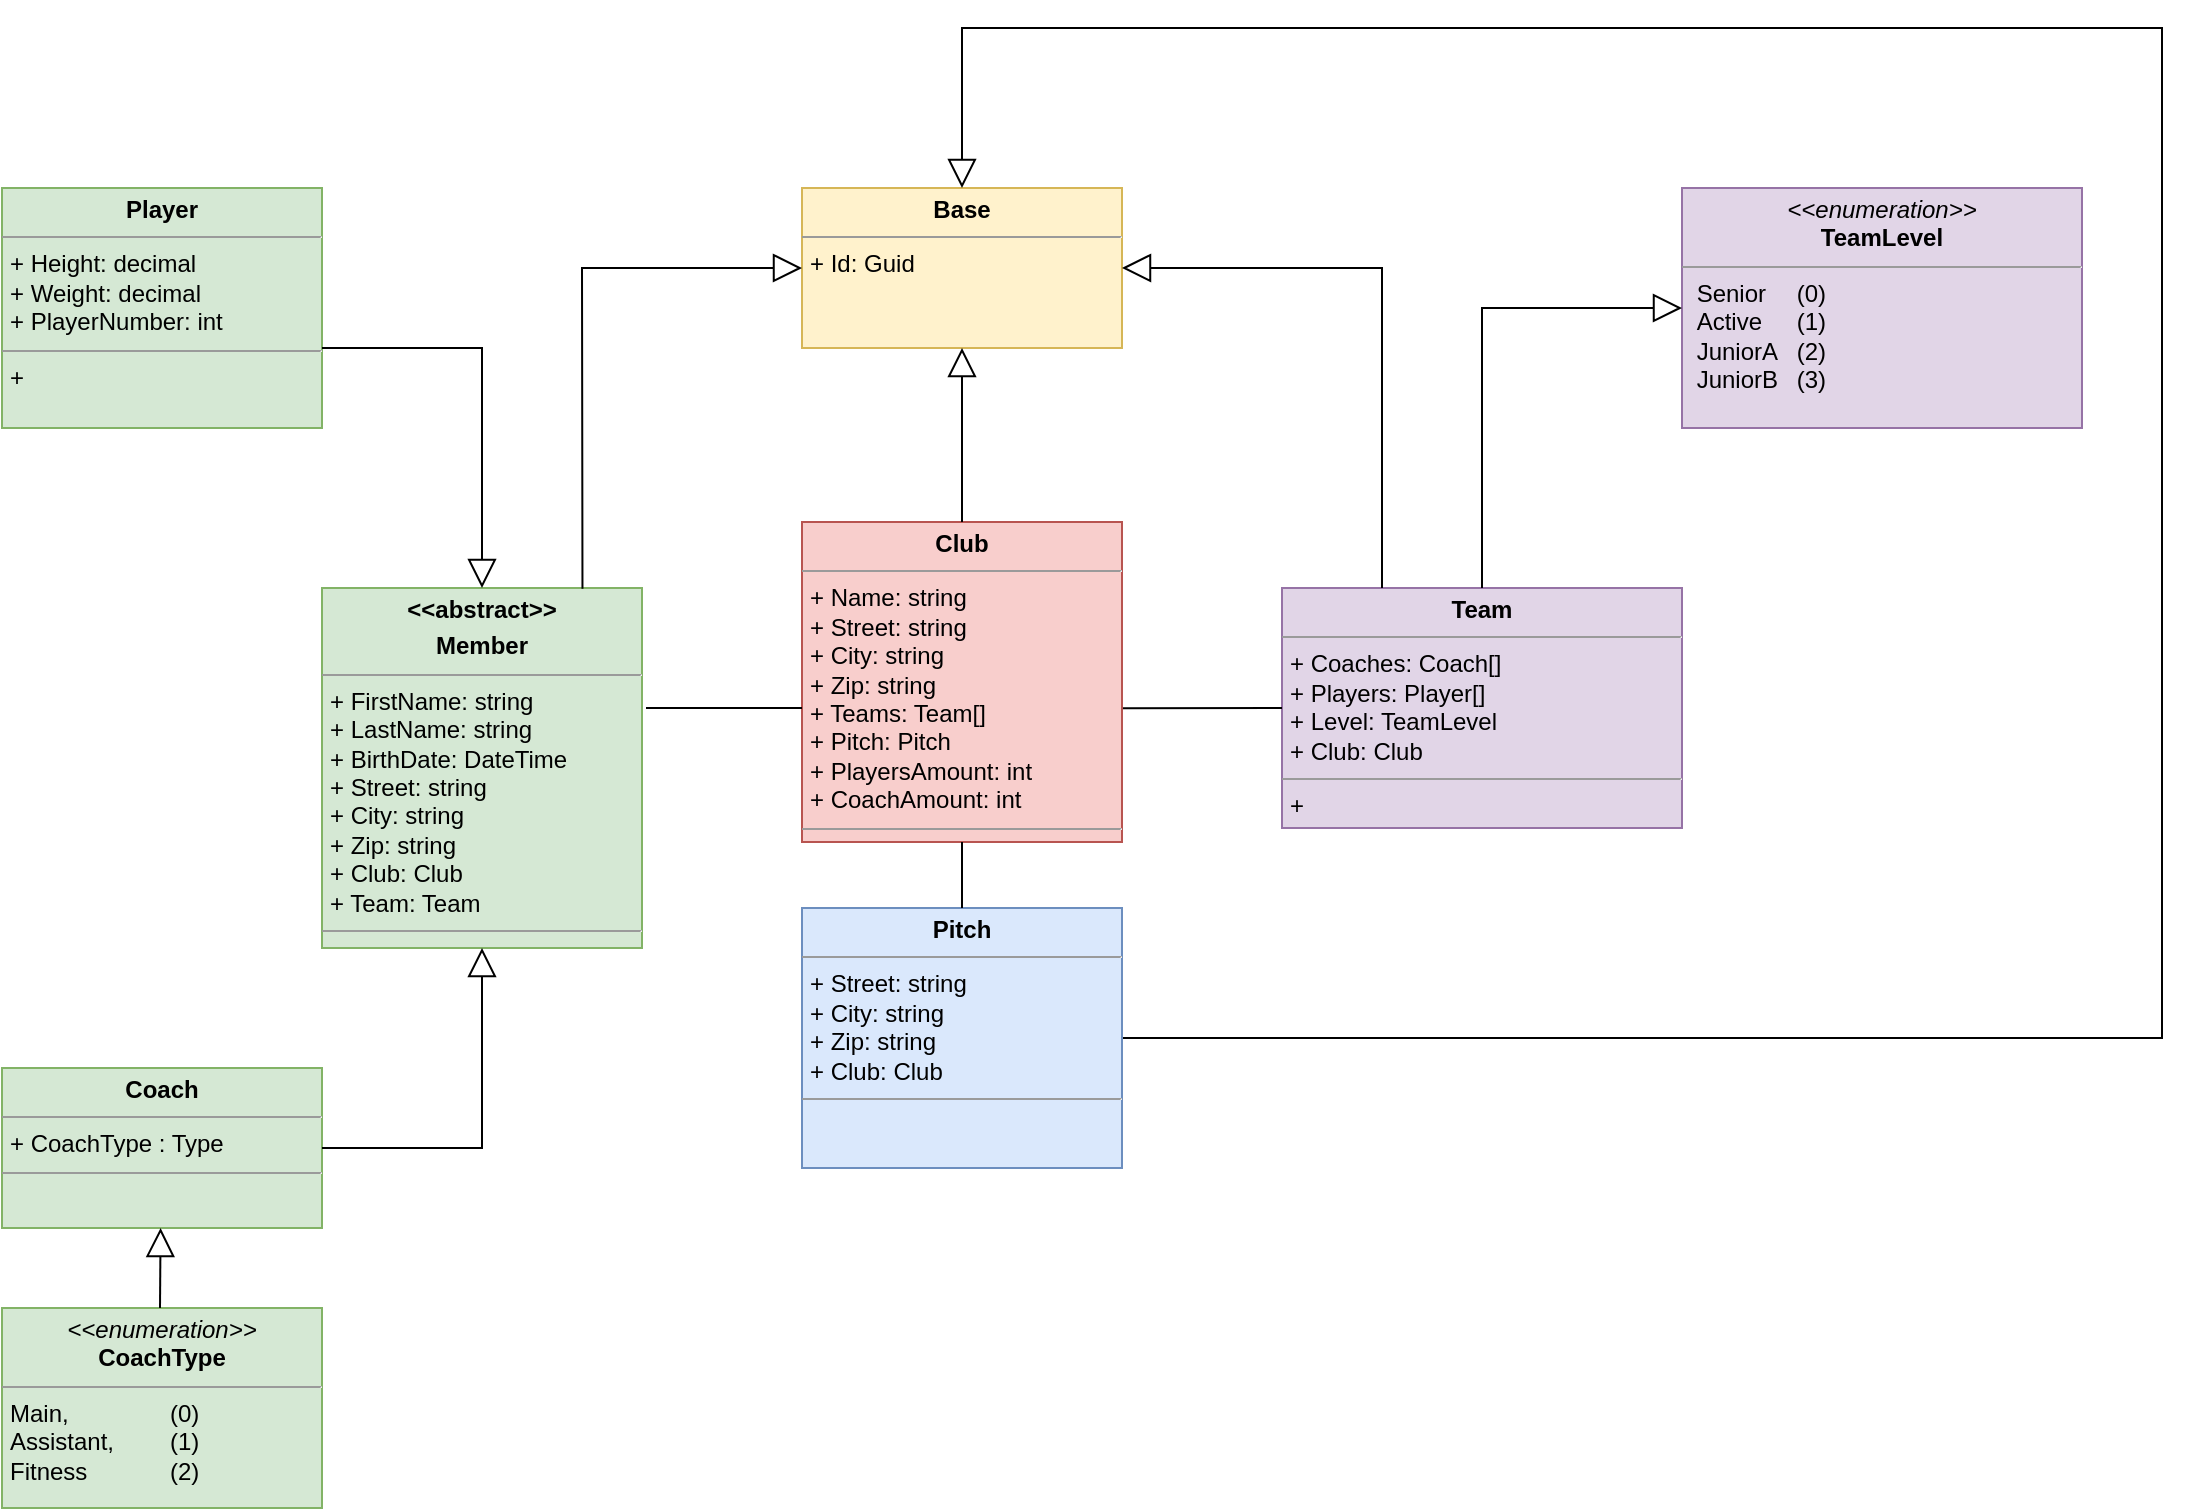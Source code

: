 <mxfile version="16.4.0" type="device"><diagram id="C5RBs43oDa-KdzZeNtuy" name="Klassendiagramm"><mxGraphModel dx="1117" dy="901" grid="1" gridSize="10" guides="1" tooltips="1" connect="1" arrows="1" fold="1" page="1" pageScale="1" pageWidth="1654" pageHeight="1169" math="0" shadow="0"><root><mxCell id="WIyWlLk6GJQsqaUBKTNV-0"/><mxCell id="WIyWlLk6GJQsqaUBKTNV-1" parent="WIyWlLk6GJQsqaUBKTNV-0"/><mxCell id="Hds3xSbzl-kconwzZbgI-15" value="&lt;p style=&quot;margin: 0px ; margin-top: 4px ; text-align: center&quot;&gt;&lt;b&gt;Club&lt;/b&gt;&lt;/p&gt;&lt;hr size=&quot;1&quot;&gt;&lt;p style=&quot;margin: 0px ; margin-left: 4px&quot;&gt;+ Name: string&lt;/p&gt;&lt;p style=&quot;margin: 0px ; margin-left: 4px&quot;&gt;+ Street: string&lt;/p&gt;&lt;p style=&quot;margin: 0px 0px 0px 4px&quot;&gt;+ City: string&lt;/p&gt;&lt;div&gt;&lt;p style=&quot;margin: 0px 0px 0px 4px&quot;&gt;+ Zip: string&lt;/p&gt;&lt;/div&gt;&lt;p style=&quot;margin: 0px ; margin-left: 4px&quot;&gt;+ Teams: Team[]&lt;/p&gt;&lt;p style=&quot;margin: 0px ; margin-left: 4px&quot;&gt;+ Pitch: Pitch&lt;/p&gt;&lt;p style=&quot;margin: 0px ; margin-left: 4px&quot;&gt;+ PlayersAmount: int&lt;/p&gt;&lt;p style=&quot;margin: 0px ; margin-left: 4px&quot;&gt;+ CoachAmount: int&lt;/p&gt;&lt;hr size=&quot;1&quot;&gt;&lt;p style=&quot;margin: 0px ; margin-left: 4px&quot;&gt;&lt;br&gt;&lt;/p&gt;" style="verticalAlign=top;align=left;overflow=fill;fontSize=12;fontFamily=Helvetica;html=1;fillColor=#f8cecc;strokeColor=#b85450;" parent="WIyWlLk6GJQsqaUBKTNV-1" vertex="1"><mxGeometry x="720" y="447" width="160" height="160" as="geometry"/></mxCell><mxCell id="Hds3xSbzl-kconwzZbgI-21" value="&lt;p style=&quot;margin: 0px ; margin-top: 4px ; text-align: center&quot;&gt;&lt;b&gt;Team&lt;/b&gt;&lt;/p&gt;&lt;hr size=&quot;1&quot;&gt;&lt;p style=&quot;margin: 0px ; margin-left: 4px&quot;&gt;+ Coaches: Coach[]&lt;/p&gt;&lt;p style=&quot;margin: 0px ; margin-left: 4px&quot;&gt;+ Players: Player[]&lt;/p&gt;&lt;p style=&quot;margin: 0px ; margin-left: 4px&quot;&gt;&lt;span&gt;+ Level: TeamLevel&lt;/span&gt;&lt;br&gt;&lt;/p&gt;&lt;p style=&quot;margin: 0px ; margin-left: 4px&quot;&gt;&lt;span&gt;+ Club: Club&lt;/span&gt;&lt;/p&gt;&lt;hr size=&quot;1&quot;&gt;&lt;p style=&quot;margin: 0px ; margin-left: 4px&quot;&gt;+&amp;nbsp;&lt;/p&gt;" style="verticalAlign=top;align=left;overflow=fill;fontSize=12;fontFamily=Helvetica;html=1;fillColor=#e1d5e7;strokeColor=#9673a6;" parent="WIyWlLk6GJQsqaUBKTNV-1" vertex="1"><mxGeometry x="960" y="480" width="200" height="120" as="geometry"/></mxCell><mxCell id="Hds3xSbzl-kconwzZbgI-22" value="&lt;p style=&quot;margin: 0px ; margin-top: 4px ; text-align: center&quot;&gt;&lt;i&gt;&amp;lt;&amp;lt;enumeration&amp;gt;&amp;gt;&lt;/i&gt;&lt;br&gt;&lt;b&gt;TeamLevel&lt;/b&gt;&lt;/p&gt;&lt;hr size=&quot;1&quot;&gt;&lt;p style=&quot;margin: 0px ; margin-left: 4px&quot;&gt;&amp;nbsp;Senior &lt;span style=&quot;white-space: pre&quot;&gt;&#9;&lt;/span&gt;(0)&lt;br&gt;&amp;nbsp;Active &lt;span style=&quot;white-space: pre&quot;&gt;&#9;&lt;/span&gt;(1)&lt;/p&gt;&lt;p style=&quot;margin: 0px ; margin-left: 4px&quot;&gt;&amp;nbsp;JuniorA &lt;span style=&quot;white-space: pre&quot;&gt;&#9;&lt;/span&gt;(2)&lt;/p&gt;&lt;p style=&quot;margin: 0px ; margin-left: 4px&quot;&gt;&amp;nbsp;JuniorB &lt;span style=&quot;white-space: pre&quot;&gt;&#9;&lt;/span&gt;(3)&lt;/p&gt;&lt;p style=&quot;margin: 0px ; margin-left: 4px&quot;&gt;&lt;br&gt;&lt;/p&gt;" style="verticalAlign=top;align=left;overflow=fill;fontSize=12;fontFamily=Helvetica;html=1;fillColor=#e1d5e7;strokeColor=#9673a6;" parent="WIyWlLk6GJQsqaUBKTNV-1" vertex="1"><mxGeometry x="1160" y="280" width="200" height="120" as="geometry"/></mxCell><mxCell id="Hds3xSbzl-kconwzZbgI-23" value="&lt;p style=&quot;margin: 0px ; margin-top: 4px ; text-align: center&quot;&gt;&lt;b&gt;&amp;lt;&amp;lt;abstract&amp;gt;&amp;gt;&lt;/b&gt;&lt;/p&gt;&lt;p style=&quot;margin: 0px ; margin-top: 4px ; text-align: center&quot;&gt;&lt;b&gt;Member&lt;/b&gt;&lt;/p&gt;&lt;hr size=&quot;1&quot;&gt;&lt;p style=&quot;margin: 0px ; margin-left: 4px&quot;&gt;+ FirstName: string&lt;/p&gt;&lt;p style=&quot;margin: 0px ; margin-left: 4px&quot;&gt;+ LastName: string&lt;/p&gt;&lt;p style=&quot;margin: 0px ; margin-left: 4px&quot;&gt;+ BirthDate: DateTime&lt;/p&gt;&lt;p style=&quot;margin: 0px 0px 0px 4px&quot;&gt;+ Street: string&lt;/p&gt;&lt;p style=&quot;margin: 0px 0px 0px 4px&quot;&gt;+ City: string&lt;/p&gt;&lt;p style=&quot;margin: 0px ; margin-left: 4px&quot;&gt;&lt;span&gt;+ Zip: string&lt;/span&gt;&lt;/p&gt;&lt;p style=&quot;margin: 0px ; margin-left: 4px&quot;&gt;&lt;span&gt;+ Club: Club&lt;/span&gt;&lt;br&gt;&lt;/p&gt;&lt;p style=&quot;margin: 0px ; margin-left: 4px&quot;&gt;+ Team: Team&lt;/p&gt;&lt;hr size=&quot;1&quot;&gt;&lt;p style=&quot;margin: 0px ; margin-left: 4px&quot;&gt;+&amp;nbsp;&lt;/p&gt;" style="verticalAlign=top;align=left;overflow=fill;fontSize=12;fontFamily=Helvetica;html=1;fillColor=#d5e8d4;strokeColor=#82b366;" parent="WIyWlLk6GJQsqaUBKTNV-1" vertex="1"><mxGeometry x="480" y="480" width="160" height="180" as="geometry"/></mxCell><mxCell id="Hds3xSbzl-kconwzZbgI-24" value="&lt;p style=&quot;margin: 0px ; margin-top: 4px ; text-align: center&quot;&gt;&lt;b&gt;Coach&lt;/b&gt;&lt;/p&gt;&lt;hr size=&quot;1&quot;&gt;&lt;p style=&quot;margin: 0px ; margin-left: 4px&quot;&gt;&lt;span&gt;+ CoachType : Type&amp;nbsp;&lt;/span&gt;&lt;br&gt;&lt;/p&gt;&lt;hr size=&quot;1&quot;&gt;&lt;p style=&quot;margin: 0px 0px 0px 4px&quot;&gt;&lt;br&gt;&lt;/p&gt;" style="verticalAlign=top;align=left;overflow=fill;fontSize=12;fontFamily=Helvetica;html=1;fillColor=#d5e8d4;strokeColor=#82b366;" parent="WIyWlLk6GJQsqaUBKTNV-1" vertex="1"><mxGeometry x="320" y="720" width="160" height="80" as="geometry"/></mxCell><mxCell id="Hds3xSbzl-kconwzZbgI-25" value="&lt;p style=&quot;margin: 0px ; margin-top: 4px ; text-align: center&quot;&gt;&lt;b&gt;Player&lt;/b&gt;&lt;/p&gt;&lt;hr size=&quot;1&quot;&gt;&lt;p style=&quot;margin: 0px ; margin-left: 4px&quot;&gt;+ Height: decimal&lt;/p&gt;&lt;p style=&quot;margin: 0px ; margin-left: 4px&quot;&gt;+ Weight: decimal&lt;/p&gt;&lt;p style=&quot;margin: 0px ; margin-left: 4px&quot;&gt;+ PlayerNumber: int&lt;/p&gt;&lt;hr size=&quot;1&quot;&gt;&lt;p style=&quot;margin: 0px ; margin-left: 4px&quot;&gt;+&amp;nbsp;&lt;/p&gt;" style="verticalAlign=top;align=left;overflow=fill;fontSize=12;fontFamily=Helvetica;html=1;fillColor=#d5e8d4;strokeColor=#82b366;" parent="WIyWlLk6GJQsqaUBKTNV-1" vertex="1"><mxGeometry x="320" y="280" width="160" height="120" as="geometry"/></mxCell><mxCell id="Qsrgq4mLfvwfYOerAiKV-2" value="&lt;p style=&quot;margin: 0px ; margin-top: 4px ; text-align: center&quot;&gt;&lt;i&gt;&amp;lt;&amp;lt;enumeration&amp;gt;&amp;gt;&lt;/i&gt;&lt;br&gt;&lt;b&gt;CoachType&lt;/b&gt;&lt;/p&gt;&lt;hr size=&quot;1&quot;&gt;&lt;p style=&quot;margin: 0px ; margin-left: 4px&quot;&gt;Main,&lt;span style=&quot;white-space: pre&quot;&gt;&#9;&lt;span style=&quot;white-space: pre&quot;&gt;&#9;&lt;/span&gt;&lt;/span&gt;(0)&lt;/p&gt;&lt;p style=&quot;margin: 0px ; margin-left: 4px&quot;&gt;Assistant,&lt;span style=&quot;white-space: pre&quot;&gt;&#9;&lt;/span&gt;(1)&lt;/p&gt;&lt;p style=&quot;margin: 0px ; margin-left: 4px&quot;&gt;Fitness&lt;span style=&quot;white-space: pre&quot;&gt;&#9;&lt;/span&gt;&lt;span style=&quot;white-space: pre&quot;&gt;&#9;&lt;/span&gt;(2)&lt;/p&gt;" style="verticalAlign=top;align=left;overflow=fill;fontSize=12;fontFamily=Helvetica;html=1;fillColor=#d5e8d4;strokeColor=#82b366;" parent="WIyWlLk6GJQsqaUBKTNV-1" vertex="1"><mxGeometry x="320" y="840" width="160" height="100" as="geometry"/></mxCell><mxCell id="AZau2SRdmgV8wLaf95-v-0" value="" style="edgeStyle=none;html=1;endSize=12;endArrow=block;endFill=0;rounded=0;entryX=0.5;entryY=1;entryDx=0;entryDy=0;exitX=1;exitY=0.5;exitDx=0;exitDy=0;" parent="WIyWlLk6GJQsqaUBKTNV-1" source="Hds3xSbzl-kconwzZbgI-24" target="Hds3xSbzl-kconwzZbgI-23" edge="1"><mxGeometry width="160" relative="1" as="geometry"><mxPoint x="480" y="779.5" as="sourcePoint"/><mxPoint x="650" y="780" as="targetPoint"/><Array as="points"><mxPoint x="500" y="760"/><mxPoint x="560" y="760"/></Array></mxGeometry></mxCell><mxCell id="AZau2SRdmgV8wLaf95-v-1" value="" style="edgeStyle=none;html=1;endSize=12;endArrow=block;endFill=0;rounded=0;entryX=0.5;entryY=0;entryDx=0;entryDy=0;exitX=1;exitY=0.5;exitDx=0;exitDy=0;" parent="WIyWlLk6GJQsqaUBKTNV-1" target="Hds3xSbzl-kconwzZbgI-23" edge="1"><mxGeometry width="160" relative="1" as="geometry"><mxPoint x="480" y="360.0" as="sourcePoint"/><mxPoint x="560" y="260.0" as="targetPoint"/><Array as="points"><mxPoint x="500" y="360"/><mxPoint x="560" y="360"/></Array></mxGeometry></mxCell><mxCell id="AZau2SRdmgV8wLaf95-v-12" value="" style="endArrow=none;html=1;rounded=0;exitX=0;exitY=0.5;exitDx=0;exitDy=0;entryX=1.003;entryY=0.582;entryDx=0;entryDy=0;entryPerimeter=0;" parent="WIyWlLk6GJQsqaUBKTNV-1" source="Hds3xSbzl-kconwzZbgI-21" target="Hds3xSbzl-kconwzZbgI-15" edge="1"><mxGeometry width="50" height="50" relative="1" as="geometry"><mxPoint x="1260.0" y="846.67" as="sourcePoint"/><mxPoint x="100" y="233.337" as="targetPoint"/><Array as="points"/></mxGeometry></mxCell><mxCell id="AZau2SRdmgV8wLaf95-v-14" value="" style="endArrow=none;html=1;rounded=0;" parent="WIyWlLk6GJQsqaUBKTNV-1" edge="1"><mxGeometry width="50" height="50" relative="1" as="geometry"><mxPoint x="720" y="540" as="sourcePoint"/><mxPoint x="642" y="540" as="targetPoint"/><Array as="points"><mxPoint x="680" y="540"/></Array></mxGeometry></mxCell><mxCell id="AZau2SRdmgV8wLaf95-v-15" value="&lt;p style=&quot;margin: 0px ; margin-top: 4px ; text-align: center&quot;&gt;&lt;b&gt;Base&lt;/b&gt;&lt;/p&gt;&lt;hr size=&quot;1&quot;&gt;&lt;p style=&quot;margin: 0px ; margin-left: 4px&quot;&gt;+ Id: Guid&lt;/p&gt;&lt;p style=&quot;margin: 0px ; margin-left: 4px&quot;&gt;&lt;br&gt;&lt;/p&gt;" style="verticalAlign=top;align=left;overflow=fill;fontSize=12;fontFamily=Helvetica;html=1;fillColor=#fff2cc;strokeColor=#d6b656;" parent="WIyWlLk6GJQsqaUBKTNV-1" vertex="1"><mxGeometry x="720" y="280" width="160" height="80" as="geometry"/></mxCell><mxCell id="aE1hJmfLafQZWPZfLKI6-0" value="" style="edgeStyle=none;html=1;endSize=12;endArrow=block;endFill=0;rounded=0;entryX=0.5;entryY=1;entryDx=0;entryDy=0;" parent="WIyWlLk6GJQsqaUBKTNV-1" edge="1"><mxGeometry width="160" relative="1" as="geometry"><mxPoint x="399" y="840" as="sourcePoint"/><mxPoint x="399.29" y="800.0" as="targetPoint"/><Array as="points"/></mxGeometry></mxCell><mxCell id="aE1hJmfLafQZWPZfLKI6-2" value="" style="edgeStyle=none;html=1;endSize=12;endArrow=block;endFill=0;rounded=0;entryX=0;entryY=0.5;entryDx=0;entryDy=0;exitX=0.5;exitY=0;exitDx=0;exitDy=0;" parent="WIyWlLk6GJQsqaUBKTNV-1" source="Hds3xSbzl-kconwzZbgI-21" target="Hds3xSbzl-kconwzZbgI-22" edge="1"><mxGeometry width="160" relative="1" as="geometry"><mxPoint x="970" y="310.0" as="sourcePoint"/><mxPoint x="1050" y="430" as="targetPoint"/><Array as="points"><mxPoint x="1060" y="340"/></Array></mxGeometry></mxCell><mxCell id="aE1hJmfLafQZWPZfLKI6-4" value="" style="edgeStyle=none;html=1;endSize=12;endArrow=block;endFill=0;rounded=0;exitX=0.25;exitY=0;exitDx=0;exitDy=0;entryX=1;entryY=0.5;entryDx=0;entryDy=0;" parent="WIyWlLk6GJQsqaUBKTNV-1" source="Hds3xSbzl-kconwzZbgI-21" target="AZau2SRdmgV8wLaf95-v-15" edge="1"><mxGeometry width="160" relative="1" as="geometry"><mxPoint x="880" y="320.0" as="sourcePoint"/><mxPoint x="910" y="380" as="targetPoint"/><Array as="points"><mxPoint x="1010" y="370"/><mxPoint x="1010" y="320"/><mxPoint x="950" y="320"/></Array></mxGeometry></mxCell><mxCell id="aE1hJmfLafQZWPZfLKI6-6" value="" style="edgeStyle=none;html=1;endSize=12;endArrow=block;endFill=0;rounded=0;exitX=0.5;exitY=0;exitDx=0;exitDy=0;entryX=0.5;entryY=1;entryDx=0;entryDy=0;" parent="WIyWlLk6GJQsqaUBKTNV-1" source="Hds3xSbzl-kconwzZbgI-15" target="AZau2SRdmgV8wLaf95-v-15" edge="1"><mxGeometry width="160" relative="1" as="geometry"><mxPoint x="740" y="380.0" as="sourcePoint"/><mxPoint x="750" y="390" as="targetPoint"/><Array as="points"><mxPoint x="800" y="380"/></Array></mxGeometry></mxCell><mxCell id="aE1hJmfLafQZWPZfLKI6-7" value="" style="edgeStyle=none;html=1;endSize=12;endArrow=block;endFill=0;rounded=0;exitX=0.814;exitY=0.002;exitDx=0;exitDy=0;exitPerimeter=0;entryX=0;entryY=0.5;entryDx=0;entryDy=0;" parent="WIyWlLk6GJQsqaUBKTNV-1" source="Hds3xSbzl-kconwzZbgI-23" target="AZau2SRdmgV8wLaf95-v-15" edge="1"><mxGeometry width="160" relative="1" as="geometry"><mxPoint x="530" y="360.0" as="sourcePoint"/><mxPoint x="690" y="360" as="targetPoint"/><Array as="points"><mxPoint x="610" y="320"/><mxPoint x="650" y="320"/></Array></mxGeometry></mxCell><mxCell id="aE1hJmfLafQZWPZfLKI6-8" value="" style="edgeStyle=none;html=1;endSize=12;endArrow=block;endFill=0;rounded=0;exitX=1;exitY=0.5;exitDx=0;exitDy=0;entryX=0.5;entryY=0;entryDx=0;entryDy=0;" parent="WIyWlLk6GJQsqaUBKTNV-1" source="Hds3xSbzl-kconwzZbgI-16" target="AZau2SRdmgV8wLaf95-v-15" edge="1"><mxGeometry width="160" relative="1" as="geometry"><mxPoint x="780" y="270" as="sourcePoint"/><mxPoint x="960" y="760" as="targetPoint"/><Array as="points"><mxPoint x="1400" y="705"/><mxPoint x="1400" y="200"/><mxPoint x="800" y="200"/></Array></mxGeometry></mxCell><mxCell id="Hds3xSbzl-kconwzZbgI-16" value="&lt;p style=&quot;margin: 0px ; margin-top: 4px ; text-align: center&quot;&gt;&lt;b&gt;Pitch&lt;/b&gt;&lt;/p&gt;&lt;hr size=&quot;1&quot;&gt;&lt;p style=&quot;margin: 0px 0px 0px 4px&quot;&gt;+ Street: string&lt;/p&gt;&lt;p style=&quot;margin: 0px 0px 0px 4px&quot;&gt;+ City: string&lt;/p&gt;&lt;p style=&quot;margin: 0px ; margin-left: 4px&quot;&gt;&lt;span&gt;+ Zip: string&lt;/span&gt;&lt;/p&gt;&lt;p style=&quot;margin: 0px ; margin-left: 4px&quot;&gt;&lt;span&gt;+ Club: Club&lt;/span&gt;&lt;br&gt;&lt;/p&gt;&lt;hr size=&quot;1&quot;&gt;&lt;p style=&quot;margin: 0px ; margin-left: 4px&quot;&gt;&lt;br&gt;&lt;/p&gt;" style="verticalAlign=top;align=left;overflow=fill;fontSize=12;fontFamily=Helvetica;html=1;fillColor=#dae8fc;strokeColor=#6c8ebf;" parent="WIyWlLk6GJQsqaUBKTNV-1" vertex="1"><mxGeometry x="720" y="640" width="160" height="130" as="geometry"/></mxCell><mxCell id="pmNB-kn6njdiSZCYFywp-1" value="" style="endArrow=none;html=1;rounded=0;exitX=0.5;exitY=1;exitDx=0;exitDy=0;entryX=0.5;entryY=0;entryDx=0;entryDy=0;" parent="WIyWlLk6GJQsqaUBKTNV-1" source="Hds3xSbzl-kconwzZbgI-15" target="Hds3xSbzl-kconwzZbgI-16" edge="1"><mxGeometry width="50" height="50" relative="1" as="geometry"><mxPoint x="730" y="550" as="sourcePoint"/><mxPoint x="652" y="550" as="targetPoint"/><Array as="points"><mxPoint x="800" y="620"/></Array></mxGeometry></mxCell></root></mxGraphModel></diagram></mxfile>
